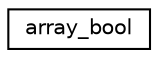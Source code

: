 digraph "Graphical Class Hierarchy"
{
 // INTERACTIVE_SVG=YES
 // LATEX_PDF_SIZE
  edge [fontname="Helvetica",fontsize="10",labelfontname="Helvetica",labelfontsize="10"];
  node [fontname="Helvetica",fontsize="10",shape=record];
  rankdir="LR";
  Node0 [label="array_bool",height=0.2,width=0.4,color="black", fillcolor="white", style="filled",URL="$d2/dbe/structarray__bool.html",tooltip=" "];
}
